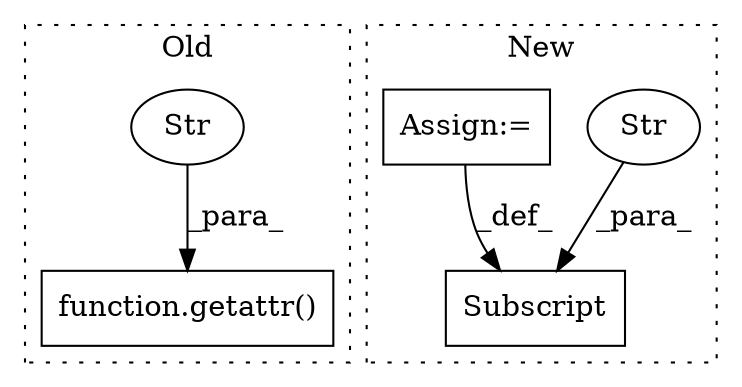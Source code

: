 digraph G {
subgraph cluster0 {
1 [label="function.getattr()" a="75" s="20526,20557" l="8,1" shape="box"];
3 [label="Str" a="66" s="20540" l="10" shape="ellipse"];
label = "Old";
style="dotted";
}
subgraph cluster1 {
2 [label="Subscript" a="63" s="14800,0" l="35,0" shape="box"];
4 [label="Str" a="66" s="14814" l="20" shape="ellipse"];
5 [label="Assign:=" a="68" s="14835" l="3" shape="box"];
label = "New";
style="dotted";
}
3 -> 1 [label="_para_"];
4 -> 2 [label="_para_"];
5 -> 2 [label="_def_"];
}